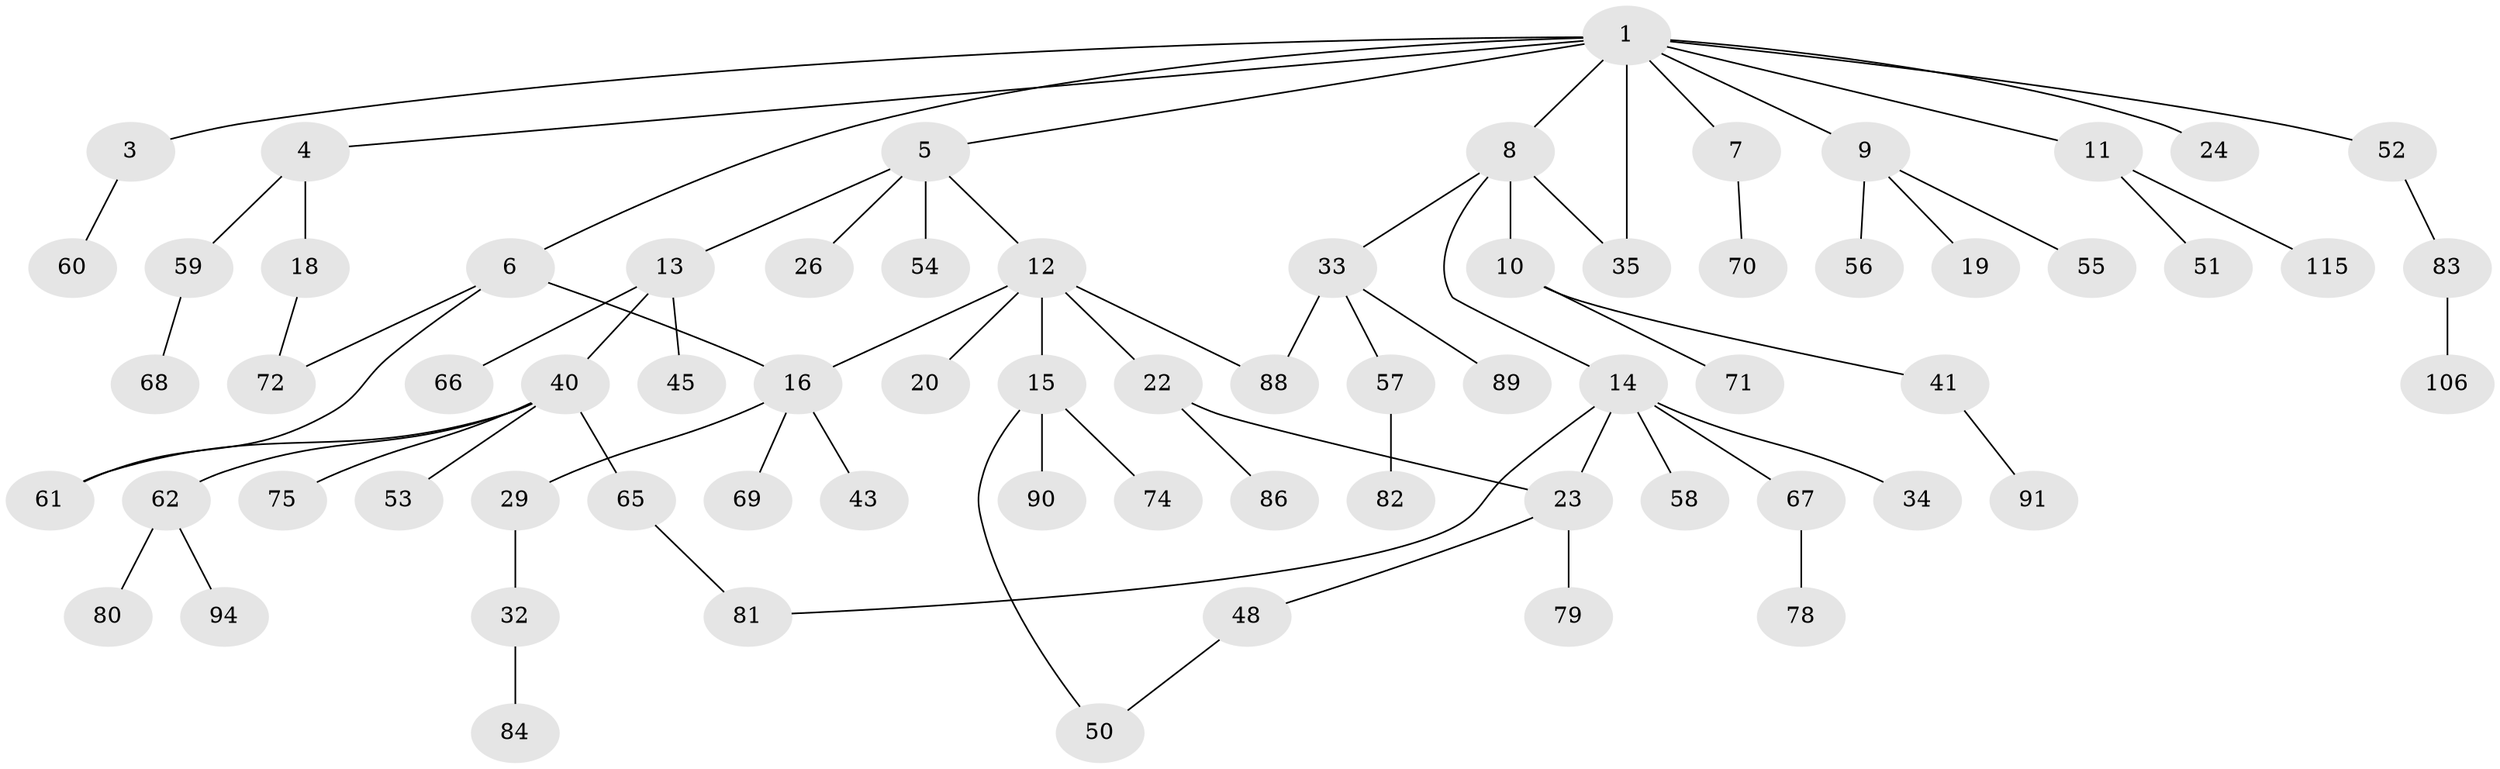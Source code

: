 // original degree distribution, {5: 0.03389830508474576, 8: 0.00847457627118644, 2: 0.2966101694915254, 4: 0.06779661016949153, 3: 0.1271186440677966, 6: 0.03389830508474576, 1: 0.4322033898305085}
// Generated by graph-tools (version 1.1) at 2025/17/03/04/25 18:17:07]
// undirected, 70 vertices, 77 edges
graph export_dot {
graph [start="1"]
  node [color=gray90,style=filled];
  1 [super="+2"];
  3;
  4 [super="+95+92"];
  5;
  6;
  7 [super="+28"];
  8 [super="+27"];
  9;
  10;
  11 [super="+17"];
  12;
  13;
  14;
  15 [super="+37"];
  16 [super="+21+39+25"];
  18 [super="+85"];
  19 [super="+100"];
  20 [super="+36"];
  22;
  23 [super="+97+112+30"];
  24 [super="+111+109"];
  26;
  29 [super="+31"];
  32;
  33 [super="+49+105"];
  34;
  35 [super="+46+47"];
  40 [super="+42"];
  41;
  43;
  45;
  48;
  50;
  51;
  52;
  53 [super="+77+102"];
  54;
  55;
  56;
  57;
  58 [super="+107"];
  59;
  60;
  61 [super="+64"];
  62 [super="+63"];
  65;
  66;
  67 [super="+73+87"];
  68;
  69;
  70 [super="+108+103"];
  71;
  72;
  74;
  75;
  78;
  79 [super="+93"];
  80;
  81;
  82;
  83;
  84;
  86;
  88;
  89 [super="+101"];
  90;
  91;
  94;
  106;
  115;
  1 -- 6;
  1 -- 7;
  1 -- 24;
  1 -- 52;
  1 -- 3;
  1 -- 4;
  1 -- 5;
  1 -- 35;
  1 -- 8;
  1 -- 9;
  1 -- 11;
  3 -- 60;
  4 -- 18;
  4 -- 59;
  5 -- 12;
  5 -- 13;
  5 -- 26;
  5 -- 54;
  6 -- 72;
  6 -- 16;
  6 -- 61;
  7 -- 70;
  8 -- 10;
  8 -- 14;
  8 -- 33;
  8 -- 35;
  9 -- 19;
  9 -- 55;
  9 -- 56;
  10 -- 41;
  10 -- 71;
  11 -- 115;
  11 -- 51;
  12 -- 15;
  12 -- 16;
  12 -- 20;
  12 -- 22;
  12 -- 88;
  13 -- 40;
  13 -- 45;
  13 -- 66;
  14 -- 23;
  14 -- 34;
  14 -- 58;
  14 -- 67;
  14 -- 81;
  15 -- 50;
  15 -- 74;
  15 -- 90;
  16 -- 69;
  16 -- 43;
  16 -- 29;
  18 -- 72;
  22 -- 86;
  22 -- 23;
  23 -- 48;
  23 -- 79;
  29 -- 32;
  32 -- 84;
  33 -- 57;
  33 -- 89;
  33 -- 88;
  40 -- 65;
  40 -- 53;
  40 -- 75;
  40 -- 61;
  40 -- 62;
  41 -- 91;
  48 -- 50;
  52 -- 83;
  57 -- 82;
  59 -- 68;
  62 -- 94;
  62 -- 80;
  65 -- 81;
  67 -- 78;
  83 -- 106;
}
